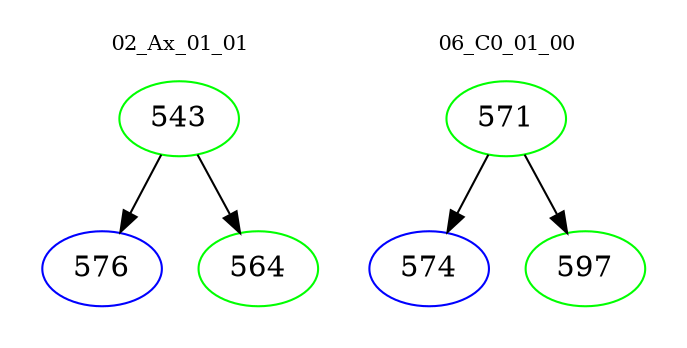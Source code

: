 digraph{
subgraph cluster_0 {
color = white
label = "02_Ax_01_01";
fontsize=10;
T0_543 [label="543", color="green"]
T0_543 -> T0_576 [color="black"]
T0_576 [label="576", color="blue"]
T0_543 -> T0_564 [color="black"]
T0_564 [label="564", color="green"]
}
subgraph cluster_1 {
color = white
label = "06_C0_01_00";
fontsize=10;
T1_571 [label="571", color="green"]
T1_571 -> T1_574 [color="black"]
T1_574 [label="574", color="blue"]
T1_571 -> T1_597 [color="black"]
T1_597 [label="597", color="green"]
}
}
